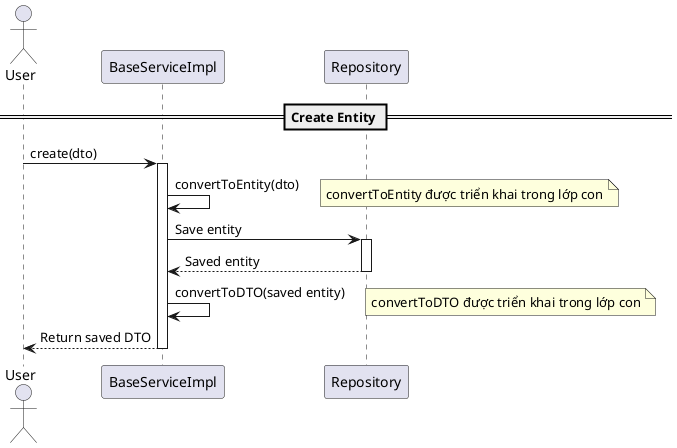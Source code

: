@startuml Create

actor User
participant "BaseServiceImpl" as BSI
participant "Repository" as REP

== Create Entity ==
User -> BSI: create(dto)
activate BSI

BSI -> BSI: convertToEntity(dto)
note right: convertToEntity được triển khai trong lớp con
BSI -> REP: Save entity
activate REP
REP --> BSI: Saved entity
deactivate REP

BSI -> BSI: convertToDTO(saved entity)
note right: convertToDTO được triển khai trong lớp con
BSI --> User: Return saved DTO
deactivate BSI

@enduml
